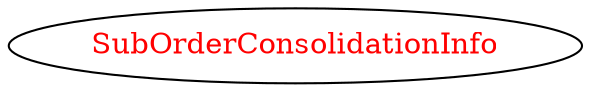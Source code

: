 digraph dependencyGraph {
 concentrate=true;
 ranksep="2.0";
 rankdir="LR"; 
 splines="ortho";
"SubOrderConsolidationInfo" [fontcolor="red"];
}